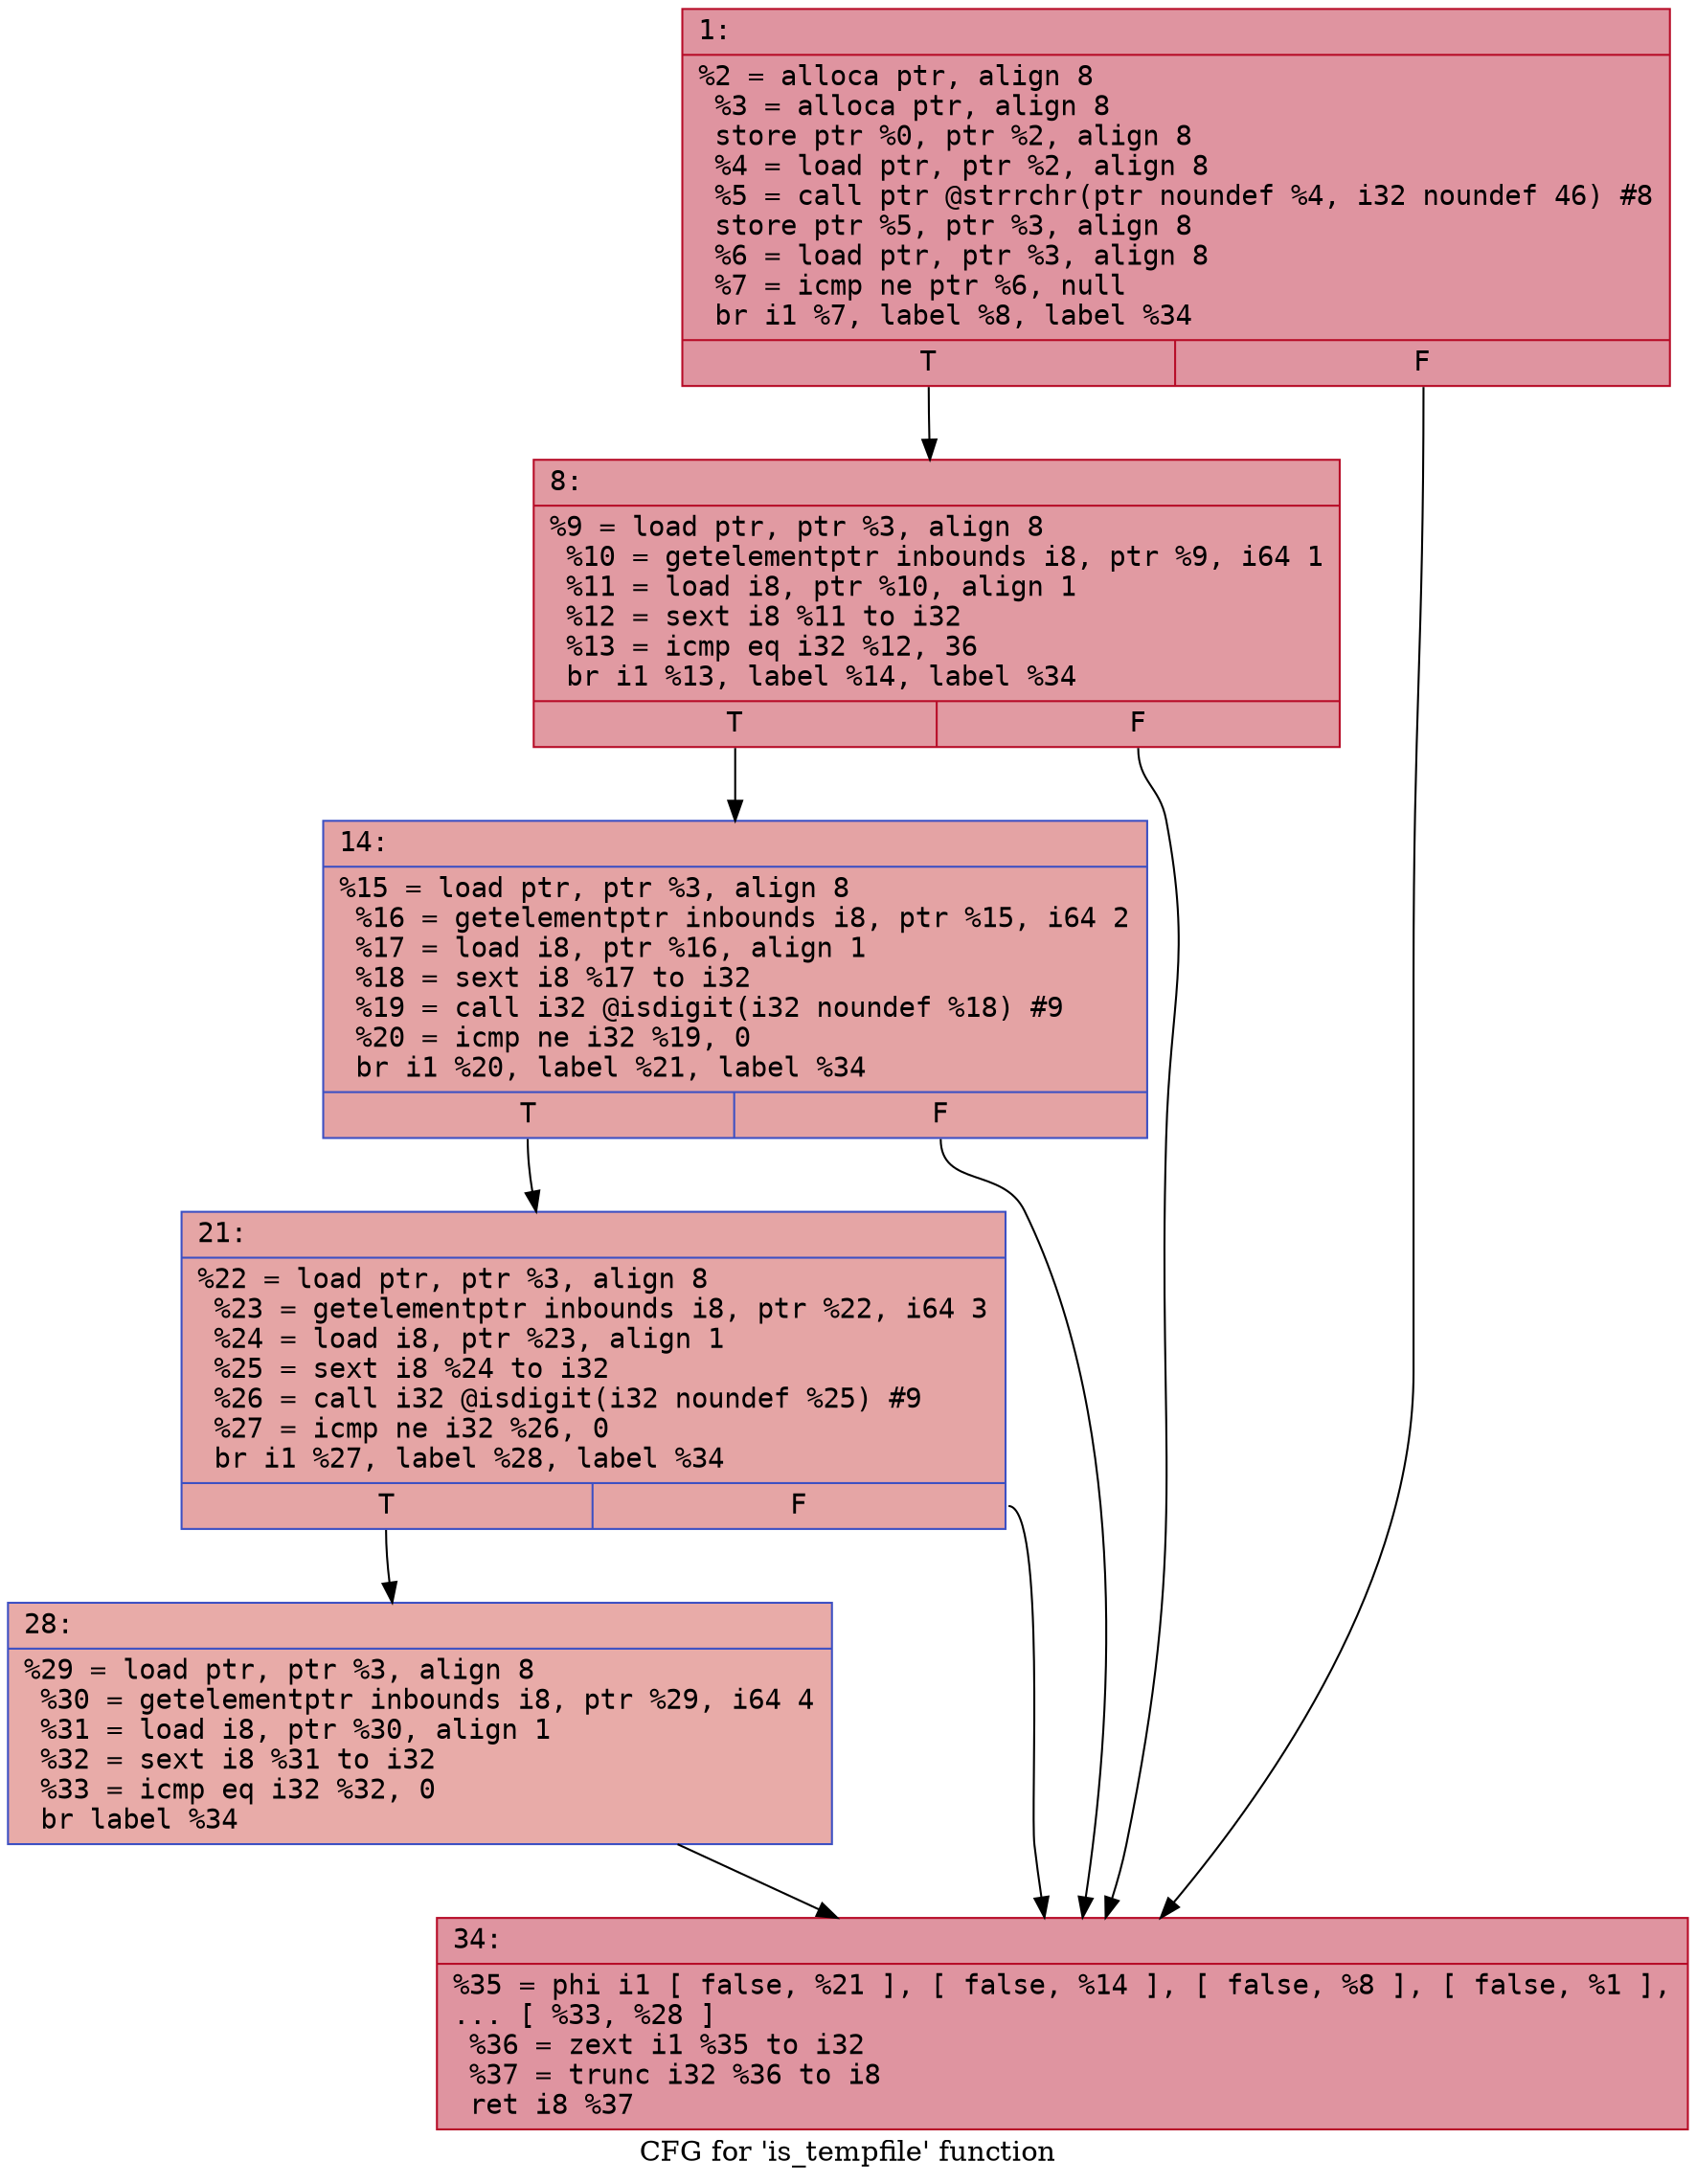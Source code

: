 digraph "CFG for 'is_tempfile' function" {
	label="CFG for 'is_tempfile' function";

	Node0x6000019772f0 [shape=record,color="#b70d28ff", style=filled, fillcolor="#b70d2870" fontname="Courier",label="{1:\l|  %2 = alloca ptr, align 8\l  %3 = alloca ptr, align 8\l  store ptr %0, ptr %2, align 8\l  %4 = load ptr, ptr %2, align 8\l  %5 = call ptr @strrchr(ptr noundef %4, i32 noundef 46) #8\l  store ptr %5, ptr %3, align 8\l  %6 = load ptr, ptr %3, align 8\l  %7 = icmp ne ptr %6, null\l  br i1 %7, label %8, label %34\l|{<s0>T|<s1>F}}"];
	Node0x6000019772f0:s0 -> Node0x600001977340[tooltip="1 -> 8\nProbability 62.50%" ];
	Node0x6000019772f0:s1 -> Node0x600001977480[tooltip="1 -> 34\nProbability 37.50%" ];
	Node0x600001977340 [shape=record,color="#b70d28ff", style=filled, fillcolor="#bb1b2c70" fontname="Courier",label="{8:\l|  %9 = load ptr, ptr %3, align 8\l  %10 = getelementptr inbounds i8, ptr %9, i64 1\l  %11 = load i8, ptr %10, align 1\l  %12 = sext i8 %11 to i32\l  %13 = icmp eq i32 %12, 36\l  br i1 %13, label %14, label %34\l|{<s0>T|<s1>F}}"];
	Node0x600001977340:s0 -> Node0x600001977390[tooltip="8 -> 14\nProbability 50.00%" ];
	Node0x600001977340:s1 -> Node0x600001977480[tooltip="8 -> 34\nProbability 50.00%" ];
	Node0x600001977390 [shape=record,color="#3d50c3ff", style=filled, fillcolor="#c32e3170" fontname="Courier",label="{14:\l|  %15 = load ptr, ptr %3, align 8\l  %16 = getelementptr inbounds i8, ptr %15, i64 2\l  %17 = load i8, ptr %16, align 1\l  %18 = sext i8 %17 to i32\l  %19 = call i32 @isdigit(i32 noundef %18) #9\l  %20 = icmp ne i32 %19, 0\l  br i1 %20, label %21, label %34\l|{<s0>T|<s1>F}}"];
	Node0x600001977390:s0 -> Node0x6000019773e0[tooltip="14 -> 21\nProbability 62.50%" ];
	Node0x600001977390:s1 -> Node0x600001977480[tooltip="14 -> 34\nProbability 37.50%" ];
	Node0x6000019773e0 [shape=record,color="#3d50c3ff", style=filled, fillcolor="#c5333470" fontname="Courier",label="{21:\l|  %22 = load ptr, ptr %3, align 8\l  %23 = getelementptr inbounds i8, ptr %22, i64 3\l  %24 = load i8, ptr %23, align 1\l  %25 = sext i8 %24 to i32\l  %26 = call i32 @isdigit(i32 noundef %25) #9\l  %27 = icmp ne i32 %26, 0\l  br i1 %27, label %28, label %34\l|{<s0>T|<s1>F}}"];
	Node0x6000019773e0:s0 -> Node0x600001977430[tooltip="21 -> 28\nProbability 62.50%" ];
	Node0x6000019773e0:s1 -> Node0x600001977480[tooltip="21 -> 34\nProbability 37.50%" ];
	Node0x600001977430 [shape=record,color="#3d50c3ff", style=filled, fillcolor="#cc403a70" fontname="Courier",label="{28:\l|  %29 = load ptr, ptr %3, align 8\l  %30 = getelementptr inbounds i8, ptr %29, i64 4\l  %31 = load i8, ptr %30, align 1\l  %32 = sext i8 %31 to i32\l  %33 = icmp eq i32 %32, 0\l  br label %34\l}"];
	Node0x600001977430 -> Node0x600001977480[tooltip="28 -> 34\nProbability 100.00%" ];
	Node0x600001977480 [shape=record,color="#b70d28ff", style=filled, fillcolor="#b70d2870" fontname="Courier",label="{34:\l|  %35 = phi i1 [ false, %21 ], [ false, %14 ], [ false, %8 ], [ false, %1 ],\l... [ %33, %28 ]\l  %36 = zext i1 %35 to i32\l  %37 = trunc i32 %36 to i8\l  ret i8 %37\l}"];
}
